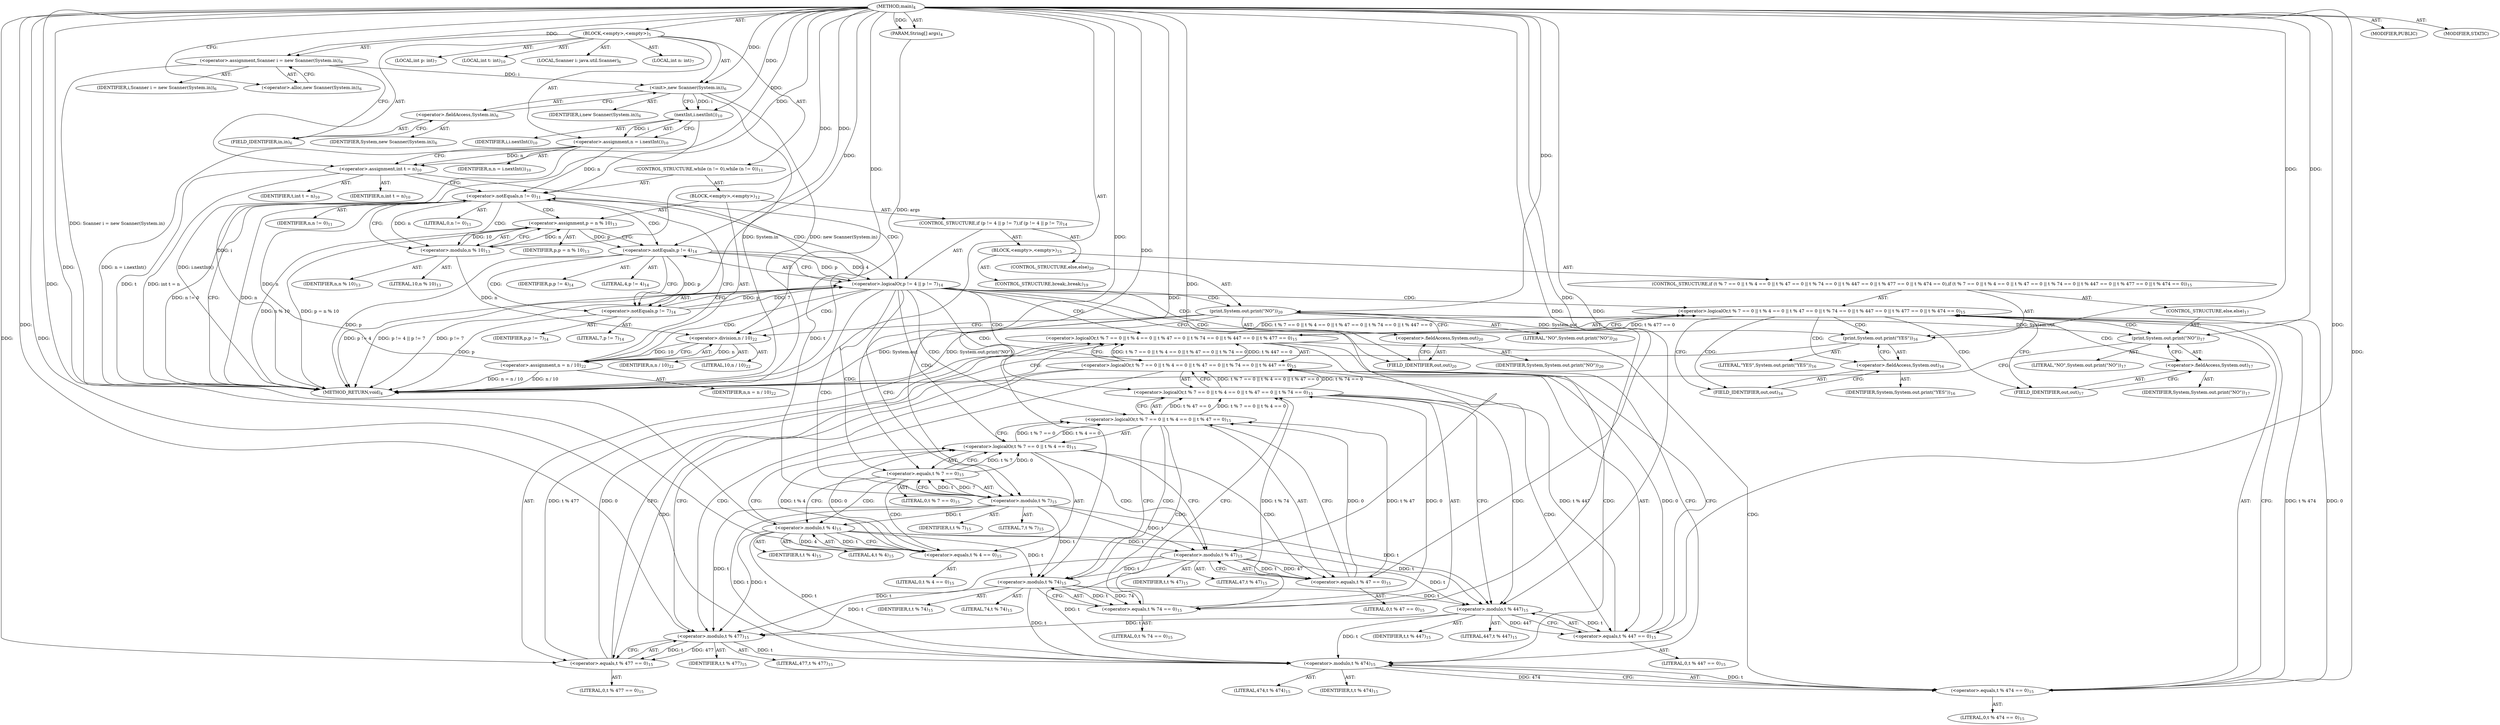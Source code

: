 digraph "main" {  
"19" [label = <(METHOD,main)<SUB>4</SUB>> ]
"20" [label = <(PARAM,String[] args)<SUB>4</SUB>> ]
"21" [label = <(BLOCK,&lt;empty&gt;,&lt;empty&gt;)<SUB>5</SUB>> ]
"4" [label = <(LOCAL,Scanner i: java.util.Scanner)<SUB>6</SUB>> ]
"22" [label = <(&lt;operator&gt;.assignment,Scanner i = new Scanner(System.in))<SUB>6</SUB>> ]
"23" [label = <(IDENTIFIER,i,Scanner i = new Scanner(System.in))<SUB>6</SUB>> ]
"24" [label = <(&lt;operator&gt;.alloc,new Scanner(System.in))<SUB>6</SUB>> ]
"25" [label = <(&lt;init&gt;,new Scanner(System.in))<SUB>6</SUB>> ]
"3" [label = <(IDENTIFIER,i,new Scanner(System.in))<SUB>6</SUB>> ]
"26" [label = <(&lt;operator&gt;.fieldAccess,System.in)<SUB>6</SUB>> ]
"27" [label = <(IDENTIFIER,System,new Scanner(System.in))<SUB>6</SUB>> ]
"28" [label = <(FIELD_IDENTIFIER,in,in)<SUB>6</SUB>> ]
"29" [label = <(LOCAL,int n: int)<SUB>7</SUB>> ]
"30" [label = <(LOCAL,int p: int)<SUB>7</SUB>> ]
"31" [label = <(&lt;operator&gt;.assignment,n = i.nextInt())<SUB>10</SUB>> ]
"32" [label = <(IDENTIFIER,n,n = i.nextInt())<SUB>10</SUB>> ]
"33" [label = <(nextInt,i.nextInt())<SUB>10</SUB>> ]
"34" [label = <(IDENTIFIER,i,i.nextInt())<SUB>10</SUB>> ]
"35" [label = <(LOCAL,int t: int)<SUB>10</SUB>> ]
"36" [label = <(&lt;operator&gt;.assignment,int t = n)<SUB>10</SUB>> ]
"37" [label = <(IDENTIFIER,t,int t = n)<SUB>10</SUB>> ]
"38" [label = <(IDENTIFIER,n,int t = n)<SUB>10</SUB>> ]
"39" [label = <(CONTROL_STRUCTURE,while (n != 0),while (n != 0))<SUB>11</SUB>> ]
"40" [label = <(&lt;operator&gt;.notEquals,n != 0)<SUB>11</SUB>> ]
"41" [label = <(IDENTIFIER,n,n != 0)<SUB>11</SUB>> ]
"42" [label = <(LITERAL,0,n != 0)<SUB>11</SUB>> ]
"43" [label = <(BLOCK,&lt;empty&gt;,&lt;empty&gt;)<SUB>12</SUB>> ]
"44" [label = <(&lt;operator&gt;.assignment,p = n % 10)<SUB>13</SUB>> ]
"45" [label = <(IDENTIFIER,p,p = n % 10)<SUB>13</SUB>> ]
"46" [label = <(&lt;operator&gt;.modulo,n % 10)<SUB>13</SUB>> ]
"47" [label = <(IDENTIFIER,n,n % 10)<SUB>13</SUB>> ]
"48" [label = <(LITERAL,10,n % 10)<SUB>13</SUB>> ]
"49" [label = <(CONTROL_STRUCTURE,if (p != 4 || p != 7),if (p != 4 || p != 7))<SUB>14</SUB>> ]
"50" [label = <(&lt;operator&gt;.logicalOr,p != 4 || p != 7)<SUB>14</SUB>> ]
"51" [label = <(&lt;operator&gt;.notEquals,p != 4)<SUB>14</SUB>> ]
"52" [label = <(IDENTIFIER,p,p != 4)<SUB>14</SUB>> ]
"53" [label = <(LITERAL,4,p != 4)<SUB>14</SUB>> ]
"54" [label = <(&lt;operator&gt;.notEquals,p != 7)<SUB>14</SUB>> ]
"55" [label = <(IDENTIFIER,p,p != 7)<SUB>14</SUB>> ]
"56" [label = <(LITERAL,7,p != 7)<SUB>14</SUB>> ]
"57" [label = <(BLOCK,&lt;empty&gt;,&lt;empty&gt;)<SUB>15</SUB>> ]
"58" [label = <(CONTROL_STRUCTURE,if (t % 7 == 0 || t % 4 == 0 || t % 47 == 0 || t % 74 == 0 || t % 447 == 0 || t % 477 == 0 || t % 474 == 0),if (t % 7 == 0 || t % 4 == 0 || t % 47 == 0 || t % 74 == 0 || t % 447 == 0 || t % 477 == 0 || t % 474 == 0))<SUB>15</SUB>> ]
"59" [label = <(&lt;operator&gt;.logicalOr,t % 7 == 0 || t % 4 == 0 || t % 47 == 0 || t % 74 == 0 || t % 447 == 0 || t % 477 == 0 || t % 474 == 0)<SUB>15</SUB>> ]
"60" [label = <(&lt;operator&gt;.logicalOr,t % 7 == 0 || t % 4 == 0 || t % 47 == 0 || t % 74 == 0 || t % 447 == 0 || t % 477 == 0)<SUB>15</SUB>> ]
"61" [label = <(&lt;operator&gt;.logicalOr,t % 7 == 0 || t % 4 == 0 || t % 47 == 0 || t % 74 == 0 || t % 447 == 0)<SUB>15</SUB>> ]
"62" [label = <(&lt;operator&gt;.logicalOr,t % 7 == 0 || t % 4 == 0 || t % 47 == 0 || t % 74 == 0)<SUB>15</SUB>> ]
"63" [label = <(&lt;operator&gt;.logicalOr,t % 7 == 0 || t % 4 == 0 || t % 47 == 0)<SUB>15</SUB>> ]
"64" [label = <(&lt;operator&gt;.logicalOr,t % 7 == 0 || t % 4 == 0)<SUB>15</SUB>> ]
"65" [label = <(&lt;operator&gt;.equals,t % 7 == 0)<SUB>15</SUB>> ]
"66" [label = <(&lt;operator&gt;.modulo,t % 7)<SUB>15</SUB>> ]
"67" [label = <(IDENTIFIER,t,t % 7)<SUB>15</SUB>> ]
"68" [label = <(LITERAL,7,t % 7)<SUB>15</SUB>> ]
"69" [label = <(LITERAL,0,t % 7 == 0)<SUB>15</SUB>> ]
"70" [label = <(&lt;operator&gt;.equals,t % 4 == 0)<SUB>15</SUB>> ]
"71" [label = <(&lt;operator&gt;.modulo,t % 4)<SUB>15</SUB>> ]
"72" [label = <(IDENTIFIER,t,t % 4)<SUB>15</SUB>> ]
"73" [label = <(LITERAL,4,t % 4)<SUB>15</SUB>> ]
"74" [label = <(LITERAL,0,t % 4 == 0)<SUB>15</SUB>> ]
"75" [label = <(&lt;operator&gt;.equals,t % 47 == 0)<SUB>15</SUB>> ]
"76" [label = <(&lt;operator&gt;.modulo,t % 47)<SUB>15</SUB>> ]
"77" [label = <(IDENTIFIER,t,t % 47)<SUB>15</SUB>> ]
"78" [label = <(LITERAL,47,t % 47)<SUB>15</SUB>> ]
"79" [label = <(LITERAL,0,t % 47 == 0)<SUB>15</SUB>> ]
"80" [label = <(&lt;operator&gt;.equals,t % 74 == 0)<SUB>15</SUB>> ]
"81" [label = <(&lt;operator&gt;.modulo,t % 74)<SUB>15</SUB>> ]
"82" [label = <(IDENTIFIER,t,t % 74)<SUB>15</SUB>> ]
"83" [label = <(LITERAL,74,t % 74)<SUB>15</SUB>> ]
"84" [label = <(LITERAL,0,t % 74 == 0)<SUB>15</SUB>> ]
"85" [label = <(&lt;operator&gt;.equals,t % 447 == 0)<SUB>15</SUB>> ]
"86" [label = <(&lt;operator&gt;.modulo,t % 447)<SUB>15</SUB>> ]
"87" [label = <(IDENTIFIER,t,t % 447)<SUB>15</SUB>> ]
"88" [label = <(LITERAL,447,t % 447)<SUB>15</SUB>> ]
"89" [label = <(LITERAL,0,t % 447 == 0)<SUB>15</SUB>> ]
"90" [label = <(&lt;operator&gt;.equals,t % 477 == 0)<SUB>15</SUB>> ]
"91" [label = <(&lt;operator&gt;.modulo,t % 477)<SUB>15</SUB>> ]
"92" [label = <(IDENTIFIER,t,t % 477)<SUB>15</SUB>> ]
"93" [label = <(LITERAL,477,t % 477)<SUB>15</SUB>> ]
"94" [label = <(LITERAL,0,t % 477 == 0)<SUB>15</SUB>> ]
"95" [label = <(&lt;operator&gt;.equals,t % 474 == 0)<SUB>15</SUB>> ]
"96" [label = <(&lt;operator&gt;.modulo,t % 474)<SUB>15</SUB>> ]
"97" [label = <(IDENTIFIER,t,t % 474)<SUB>15</SUB>> ]
"98" [label = <(LITERAL,474,t % 474)<SUB>15</SUB>> ]
"99" [label = <(LITERAL,0,t % 474 == 0)<SUB>15</SUB>> ]
"100" [label = <(print,System.out.print(&quot;YES&quot;))<SUB>16</SUB>> ]
"101" [label = <(&lt;operator&gt;.fieldAccess,System.out)<SUB>16</SUB>> ]
"102" [label = <(IDENTIFIER,System,System.out.print(&quot;YES&quot;))<SUB>16</SUB>> ]
"103" [label = <(FIELD_IDENTIFIER,out,out)<SUB>16</SUB>> ]
"104" [label = <(LITERAL,&quot;YES&quot;,System.out.print(&quot;YES&quot;))<SUB>16</SUB>> ]
"105" [label = <(CONTROL_STRUCTURE,else,else)<SUB>17</SUB>> ]
"106" [label = <(print,System.out.print(&quot;NO&quot;))<SUB>17</SUB>> ]
"107" [label = <(&lt;operator&gt;.fieldAccess,System.out)<SUB>17</SUB>> ]
"108" [label = <(IDENTIFIER,System,System.out.print(&quot;NO&quot;))<SUB>17</SUB>> ]
"109" [label = <(FIELD_IDENTIFIER,out,out)<SUB>17</SUB>> ]
"110" [label = <(LITERAL,&quot;NO&quot;,System.out.print(&quot;NO&quot;))<SUB>17</SUB>> ]
"111" [label = <(CONTROL_STRUCTURE,break;,break;)<SUB>19</SUB>> ]
"112" [label = <(CONTROL_STRUCTURE,else,else)<SUB>20</SUB>> ]
"113" [label = <(print,System.out.print(&quot;NO&quot;))<SUB>20</SUB>> ]
"114" [label = <(&lt;operator&gt;.fieldAccess,System.out)<SUB>20</SUB>> ]
"115" [label = <(IDENTIFIER,System,System.out.print(&quot;NO&quot;))<SUB>20</SUB>> ]
"116" [label = <(FIELD_IDENTIFIER,out,out)<SUB>20</SUB>> ]
"117" [label = <(LITERAL,&quot;NO&quot;,System.out.print(&quot;NO&quot;))<SUB>20</SUB>> ]
"118" [label = <(&lt;operator&gt;.assignment,n = n / 10)<SUB>22</SUB>> ]
"119" [label = <(IDENTIFIER,n,n = n / 10)<SUB>22</SUB>> ]
"120" [label = <(&lt;operator&gt;.division,n / 10)<SUB>22</SUB>> ]
"121" [label = <(IDENTIFIER,n,n / 10)<SUB>22</SUB>> ]
"122" [label = <(LITERAL,10,n / 10)<SUB>22</SUB>> ]
"123" [label = <(MODIFIER,PUBLIC)> ]
"124" [label = <(MODIFIER,STATIC)> ]
"125" [label = <(METHOD_RETURN,void)<SUB>4</SUB>> ]
  "19" -> "20"  [ label = "AST: "] 
  "19" -> "21"  [ label = "AST: "] 
  "19" -> "123"  [ label = "AST: "] 
  "19" -> "124"  [ label = "AST: "] 
  "19" -> "125"  [ label = "AST: "] 
  "21" -> "4"  [ label = "AST: "] 
  "21" -> "22"  [ label = "AST: "] 
  "21" -> "25"  [ label = "AST: "] 
  "21" -> "29"  [ label = "AST: "] 
  "21" -> "30"  [ label = "AST: "] 
  "21" -> "31"  [ label = "AST: "] 
  "21" -> "35"  [ label = "AST: "] 
  "21" -> "36"  [ label = "AST: "] 
  "21" -> "39"  [ label = "AST: "] 
  "22" -> "23"  [ label = "AST: "] 
  "22" -> "24"  [ label = "AST: "] 
  "25" -> "3"  [ label = "AST: "] 
  "25" -> "26"  [ label = "AST: "] 
  "26" -> "27"  [ label = "AST: "] 
  "26" -> "28"  [ label = "AST: "] 
  "31" -> "32"  [ label = "AST: "] 
  "31" -> "33"  [ label = "AST: "] 
  "33" -> "34"  [ label = "AST: "] 
  "36" -> "37"  [ label = "AST: "] 
  "36" -> "38"  [ label = "AST: "] 
  "39" -> "40"  [ label = "AST: "] 
  "39" -> "43"  [ label = "AST: "] 
  "40" -> "41"  [ label = "AST: "] 
  "40" -> "42"  [ label = "AST: "] 
  "43" -> "44"  [ label = "AST: "] 
  "43" -> "49"  [ label = "AST: "] 
  "43" -> "118"  [ label = "AST: "] 
  "44" -> "45"  [ label = "AST: "] 
  "44" -> "46"  [ label = "AST: "] 
  "46" -> "47"  [ label = "AST: "] 
  "46" -> "48"  [ label = "AST: "] 
  "49" -> "50"  [ label = "AST: "] 
  "49" -> "57"  [ label = "AST: "] 
  "49" -> "112"  [ label = "AST: "] 
  "50" -> "51"  [ label = "AST: "] 
  "50" -> "54"  [ label = "AST: "] 
  "51" -> "52"  [ label = "AST: "] 
  "51" -> "53"  [ label = "AST: "] 
  "54" -> "55"  [ label = "AST: "] 
  "54" -> "56"  [ label = "AST: "] 
  "57" -> "58"  [ label = "AST: "] 
  "57" -> "111"  [ label = "AST: "] 
  "58" -> "59"  [ label = "AST: "] 
  "58" -> "100"  [ label = "AST: "] 
  "58" -> "105"  [ label = "AST: "] 
  "59" -> "60"  [ label = "AST: "] 
  "59" -> "95"  [ label = "AST: "] 
  "60" -> "61"  [ label = "AST: "] 
  "60" -> "90"  [ label = "AST: "] 
  "61" -> "62"  [ label = "AST: "] 
  "61" -> "85"  [ label = "AST: "] 
  "62" -> "63"  [ label = "AST: "] 
  "62" -> "80"  [ label = "AST: "] 
  "63" -> "64"  [ label = "AST: "] 
  "63" -> "75"  [ label = "AST: "] 
  "64" -> "65"  [ label = "AST: "] 
  "64" -> "70"  [ label = "AST: "] 
  "65" -> "66"  [ label = "AST: "] 
  "65" -> "69"  [ label = "AST: "] 
  "66" -> "67"  [ label = "AST: "] 
  "66" -> "68"  [ label = "AST: "] 
  "70" -> "71"  [ label = "AST: "] 
  "70" -> "74"  [ label = "AST: "] 
  "71" -> "72"  [ label = "AST: "] 
  "71" -> "73"  [ label = "AST: "] 
  "75" -> "76"  [ label = "AST: "] 
  "75" -> "79"  [ label = "AST: "] 
  "76" -> "77"  [ label = "AST: "] 
  "76" -> "78"  [ label = "AST: "] 
  "80" -> "81"  [ label = "AST: "] 
  "80" -> "84"  [ label = "AST: "] 
  "81" -> "82"  [ label = "AST: "] 
  "81" -> "83"  [ label = "AST: "] 
  "85" -> "86"  [ label = "AST: "] 
  "85" -> "89"  [ label = "AST: "] 
  "86" -> "87"  [ label = "AST: "] 
  "86" -> "88"  [ label = "AST: "] 
  "90" -> "91"  [ label = "AST: "] 
  "90" -> "94"  [ label = "AST: "] 
  "91" -> "92"  [ label = "AST: "] 
  "91" -> "93"  [ label = "AST: "] 
  "95" -> "96"  [ label = "AST: "] 
  "95" -> "99"  [ label = "AST: "] 
  "96" -> "97"  [ label = "AST: "] 
  "96" -> "98"  [ label = "AST: "] 
  "100" -> "101"  [ label = "AST: "] 
  "100" -> "104"  [ label = "AST: "] 
  "101" -> "102"  [ label = "AST: "] 
  "101" -> "103"  [ label = "AST: "] 
  "105" -> "106"  [ label = "AST: "] 
  "106" -> "107"  [ label = "AST: "] 
  "106" -> "110"  [ label = "AST: "] 
  "107" -> "108"  [ label = "AST: "] 
  "107" -> "109"  [ label = "AST: "] 
  "112" -> "113"  [ label = "AST: "] 
  "113" -> "114"  [ label = "AST: "] 
  "113" -> "117"  [ label = "AST: "] 
  "114" -> "115"  [ label = "AST: "] 
  "114" -> "116"  [ label = "AST: "] 
  "118" -> "119"  [ label = "AST: "] 
  "118" -> "120"  [ label = "AST: "] 
  "120" -> "121"  [ label = "AST: "] 
  "120" -> "122"  [ label = "AST: "] 
  "22" -> "28"  [ label = "CFG: "] 
  "25" -> "33"  [ label = "CFG: "] 
  "31" -> "36"  [ label = "CFG: "] 
  "36" -> "40"  [ label = "CFG: "] 
  "24" -> "22"  [ label = "CFG: "] 
  "26" -> "25"  [ label = "CFG: "] 
  "33" -> "31"  [ label = "CFG: "] 
  "40" -> "125"  [ label = "CFG: "] 
  "40" -> "46"  [ label = "CFG: "] 
  "28" -> "26"  [ label = "CFG: "] 
  "44" -> "51"  [ label = "CFG: "] 
  "118" -> "40"  [ label = "CFG: "] 
  "46" -> "44"  [ label = "CFG: "] 
  "50" -> "66"  [ label = "CFG: "] 
  "50" -> "116"  [ label = "CFG: "] 
  "120" -> "118"  [ label = "CFG: "] 
  "51" -> "50"  [ label = "CFG: "] 
  "51" -> "54"  [ label = "CFG: "] 
  "54" -> "50"  [ label = "CFG: "] 
  "113" -> "120"  [ label = "CFG: "] 
  "59" -> "103"  [ label = "CFG: "] 
  "59" -> "109"  [ label = "CFG: "] 
  "100" -> "125"  [ label = "CFG: "] 
  "114" -> "113"  [ label = "CFG: "] 
  "60" -> "59"  [ label = "CFG: "] 
  "60" -> "96"  [ label = "CFG: "] 
  "95" -> "59"  [ label = "CFG: "] 
  "101" -> "100"  [ label = "CFG: "] 
  "106" -> "125"  [ label = "CFG: "] 
  "116" -> "114"  [ label = "CFG: "] 
  "61" -> "60"  [ label = "CFG: "] 
  "61" -> "91"  [ label = "CFG: "] 
  "90" -> "60"  [ label = "CFG: "] 
  "96" -> "95"  [ label = "CFG: "] 
  "103" -> "101"  [ label = "CFG: "] 
  "107" -> "106"  [ label = "CFG: "] 
  "62" -> "61"  [ label = "CFG: "] 
  "62" -> "86"  [ label = "CFG: "] 
  "85" -> "61"  [ label = "CFG: "] 
  "91" -> "90"  [ label = "CFG: "] 
  "109" -> "107"  [ label = "CFG: "] 
  "63" -> "62"  [ label = "CFG: "] 
  "63" -> "81"  [ label = "CFG: "] 
  "80" -> "62"  [ label = "CFG: "] 
  "86" -> "85"  [ label = "CFG: "] 
  "64" -> "63"  [ label = "CFG: "] 
  "64" -> "76"  [ label = "CFG: "] 
  "75" -> "63"  [ label = "CFG: "] 
  "81" -> "80"  [ label = "CFG: "] 
  "65" -> "64"  [ label = "CFG: "] 
  "65" -> "71"  [ label = "CFG: "] 
  "70" -> "64"  [ label = "CFG: "] 
  "76" -> "75"  [ label = "CFG: "] 
  "66" -> "65"  [ label = "CFG: "] 
  "71" -> "70"  [ label = "CFG: "] 
  "19" -> "24"  [ label = "CFG: "] 
  "20" -> "125"  [ label = "DDG: args"] 
  "22" -> "125"  [ label = "DDG: Scanner i = new Scanner(System.in)"] 
  "25" -> "125"  [ label = "DDG: System.in"] 
  "25" -> "125"  [ label = "DDG: new Scanner(System.in)"] 
  "33" -> "125"  [ label = "DDG: i"] 
  "31" -> "125"  [ label = "DDG: i.nextInt()"] 
  "31" -> "125"  [ label = "DDG: n = i.nextInt()"] 
  "36" -> "125"  [ label = "DDG: t"] 
  "36" -> "125"  [ label = "DDG: int t = n"] 
  "40" -> "125"  [ label = "DDG: n"] 
  "40" -> "125"  [ label = "DDG: n != 0"] 
  "44" -> "125"  [ label = "DDG: n % 10"] 
  "44" -> "125"  [ label = "DDG: p = n % 10"] 
  "51" -> "125"  [ label = "DDG: p"] 
  "50" -> "125"  [ label = "DDG: p != 4"] 
  "54" -> "125"  [ label = "DDG: p"] 
  "50" -> "125"  [ label = "DDG: p != 7"] 
  "50" -> "125"  [ label = "DDG: p != 4 || p != 7"] 
  "113" -> "125"  [ label = "DDG: System.out"] 
  "113" -> "125"  [ label = "DDG: System.out.print(&quot;NO&quot;)"] 
  "118" -> "125"  [ label = "DDG: n / 10"] 
  "118" -> "125"  [ label = "DDG: n = n / 10"] 
  "19" -> "20"  [ label = "DDG: "] 
  "19" -> "22"  [ label = "DDG: "] 
  "33" -> "31"  [ label = "DDG: i"] 
  "31" -> "36"  [ label = "DDG: n"] 
  "19" -> "36"  [ label = "DDG: "] 
  "22" -> "25"  [ label = "DDG: i"] 
  "19" -> "25"  [ label = "DDG: "] 
  "25" -> "33"  [ label = "DDG: i"] 
  "19" -> "33"  [ label = "DDG: "] 
  "118" -> "40"  [ label = "DDG: n"] 
  "19" -> "40"  [ label = "DDG: "] 
  "31" -> "40"  [ label = "DDG: n"] 
  "46" -> "44"  [ label = "DDG: n"] 
  "46" -> "44"  [ label = "DDG: 10"] 
  "120" -> "118"  [ label = "DDG: n"] 
  "120" -> "118"  [ label = "DDG: 10"] 
  "40" -> "46"  [ label = "DDG: n"] 
  "19" -> "46"  [ label = "DDG: "] 
  "51" -> "50"  [ label = "DDG: p"] 
  "51" -> "50"  [ label = "DDG: 4"] 
  "54" -> "50"  [ label = "DDG: p"] 
  "54" -> "50"  [ label = "DDG: 7"] 
  "46" -> "120"  [ label = "DDG: n"] 
  "19" -> "120"  [ label = "DDG: "] 
  "44" -> "51"  [ label = "DDG: p"] 
  "19" -> "51"  [ label = "DDG: "] 
  "51" -> "54"  [ label = "DDG: p"] 
  "19" -> "54"  [ label = "DDG: "] 
  "19" -> "113"  [ label = "DDG: "] 
  "60" -> "59"  [ label = "DDG: t % 7 == 0 || t % 4 == 0 || t % 47 == 0 || t % 74 == 0 || t % 447 == 0"] 
  "60" -> "59"  [ label = "DDG: t % 477 == 0"] 
  "95" -> "59"  [ label = "DDG: t % 474"] 
  "95" -> "59"  [ label = "DDG: 0"] 
  "113" -> "100"  [ label = "DDG: System.out"] 
  "19" -> "100"  [ label = "DDG: "] 
  "61" -> "60"  [ label = "DDG: t % 7 == 0 || t % 4 == 0 || t % 47 == 0 || t % 74 == 0"] 
  "61" -> "60"  [ label = "DDG: t % 447 == 0"] 
  "90" -> "60"  [ label = "DDG: t % 477"] 
  "90" -> "60"  [ label = "DDG: 0"] 
  "96" -> "95"  [ label = "DDG: t"] 
  "96" -> "95"  [ label = "DDG: 474"] 
  "19" -> "95"  [ label = "DDG: "] 
  "113" -> "106"  [ label = "DDG: System.out"] 
  "19" -> "106"  [ label = "DDG: "] 
  "62" -> "61"  [ label = "DDG: t % 7 == 0 || t % 4 == 0 || t % 47 == 0"] 
  "62" -> "61"  [ label = "DDG: t % 74 == 0"] 
  "85" -> "61"  [ label = "DDG: t % 447"] 
  "85" -> "61"  [ label = "DDG: 0"] 
  "91" -> "90"  [ label = "DDG: t"] 
  "91" -> "90"  [ label = "DDG: 477"] 
  "19" -> "90"  [ label = "DDG: "] 
  "66" -> "96"  [ label = "DDG: t"] 
  "71" -> "96"  [ label = "DDG: t"] 
  "76" -> "96"  [ label = "DDG: t"] 
  "81" -> "96"  [ label = "DDG: t"] 
  "86" -> "96"  [ label = "DDG: t"] 
  "91" -> "96"  [ label = "DDG: t"] 
  "19" -> "96"  [ label = "DDG: "] 
  "63" -> "62"  [ label = "DDG: t % 7 == 0 || t % 4 == 0"] 
  "63" -> "62"  [ label = "DDG: t % 47 == 0"] 
  "80" -> "62"  [ label = "DDG: t % 74"] 
  "80" -> "62"  [ label = "DDG: 0"] 
  "86" -> "85"  [ label = "DDG: t"] 
  "86" -> "85"  [ label = "DDG: 447"] 
  "19" -> "85"  [ label = "DDG: "] 
  "66" -> "91"  [ label = "DDG: t"] 
  "71" -> "91"  [ label = "DDG: t"] 
  "76" -> "91"  [ label = "DDG: t"] 
  "81" -> "91"  [ label = "DDG: t"] 
  "86" -> "91"  [ label = "DDG: t"] 
  "19" -> "91"  [ label = "DDG: "] 
  "64" -> "63"  [ label = "DDG: t % 7 == 0"] 
  "64" -> "63"  [ label = "DDG: t % 4 == 0"] 
  "75" -> "63"  [ label = "DDG: t % 47"] 
  "75" -> "63"  [ label = "DDG: 0"] 
  "81" -> "80"  [ label = "DDG: t"] 
  "81" -> "80"  [ label = "DDG: 74"] 
  "19" -> "80"  [ label = "DDG: "] 
  "66" -> "86"  [ label = "DDG: t"] 
  "71" -> "86"  [ label = "DDG: t"] 
  "76" -> "86"  [ label = "DDG: t"] 
  "81" -> "86"  [ label = "DDG: t"] 
  "19" -> "86"  [ label = "DDG: "] 
  "65" -> "64"  [ label = "DDG: t % 7"] 
  "65" -> "64"  [ label = "DDG: 0"] 
  "70" -> "64"  [ label = "DDG: t % 4"] 
  "70" -> "64"  [ label = "DDG: 0"] 
  "76" -> "75"  [ label = "DDG: t"] 
  "76" -> "75"  [ label = "DDG: 47"] 
  "19" -> "75"  [ label = "DDG: "] 
  "66" -> "81"  [ label = "DDG: t"] 
  "71" -> "81"  [ label = "DDG: t"] 
  "76" -> "81"  [ label = "DDG: t"] 
  "19" -> "81"  [ label = "DDG: "] 
  "66" -> "65"  [ label = "DDG: t"] 
  "66" -> "65"  [ label = "DDG: 7"] 
  "19" -> "65"  [ label = "DDG: "] 
  "71" -> "70"  [ label = "DDG: t"] 
  "71" -> "70"  [ label = "DDG: 4"] 
  "19" -> "70"  [ label = "DDG: "] 
  "66" -> "76"  [ label = "DDG: t"] 
  "71" -> "76"  [ label = "DDG: t"] 
  "19" -> "76"  [ label = "DDG: "] 
  "36" -> "66"  [ label = "DDG: t"] 
  "19" -> "66"  [ label = "DDG: "] 
  "66" -> "71"  [ label = "DDG: t"] 
  "19" -> "71"  [ label = "DDG: "] 
  "40" -> "51"  [ label = "CDG: "] 
  "40" -> "46"  [ label = "CDG: "] 
  "40" -> "50"  [ label = "CDG: "] 
  "40" -> "44"  [ label = "CDG: "] 
  "50" -> "60"  [ label = "CDG: "] 
  "50" -> "64"  [ label = "CDG: "] 
  "50" -> "66"  [ label = "CDG: "] 
  "50" -> "120"  [ label = "CDG: "] 
  "50" -> "113"  [ label = "CDG: "] 
  "50" -> "116"  [ label = "CDG: "] 
  "50" -> "114"  [ label = "CDG: "] 
  "50" -> "40"  [ label = "CDG: "] 
  "50" -> "65"  [ label = "CDG: "] 
  "50" -> "59"  [ label = "CDG: "] 
  "50" -> "61"  [ label = "CDG: "] 
  "50" -> "118"  [ label = "CDG: "] 
  "50" -> "63"  [ label = "CDG: "] 
  "50" -> "62"  [ label = "CDG: "] 
  "51" -> "54"  [ label = "CDG: "] 
  "59" -> "107"  [ label = "CDG: "] 
  "59" -> "103"  [ label = "CDG: "] 
  "59" -> "106"  [ label = "CDG: "] 
  "59" -> "101"  [ label = "CDG: "] 
  "59" -> "100"  [ label = "CDG: "] 
  "59" -> "109"  [ label = "CDG: "] 
  "60" -> "96"  [ label = "CDG: "] 
  "60" -> "95"  [ label = "CDG: "] 
  "61" -> "91"  [ label = "CDG: "] 
  "61" -> "90"  [ label = "CDG: "] 
  "62" -> "85"  [ label = "CDG: "] 
  "62" -> "86"  [ label = "CDG: "] 
  "63" -> "81"  [ label = "CDG: "] 
  "63" -> "80"  [ label = "CDG: "] 
  "64" -> "75"  [ label = "CDG: "] 
  "64" -> "76"  [ label = "CDG: "] 
  "65" -> "71"  [ label = "CDG: "] 
  "65" -> "70"  [ label = "CDG: "] 
}
